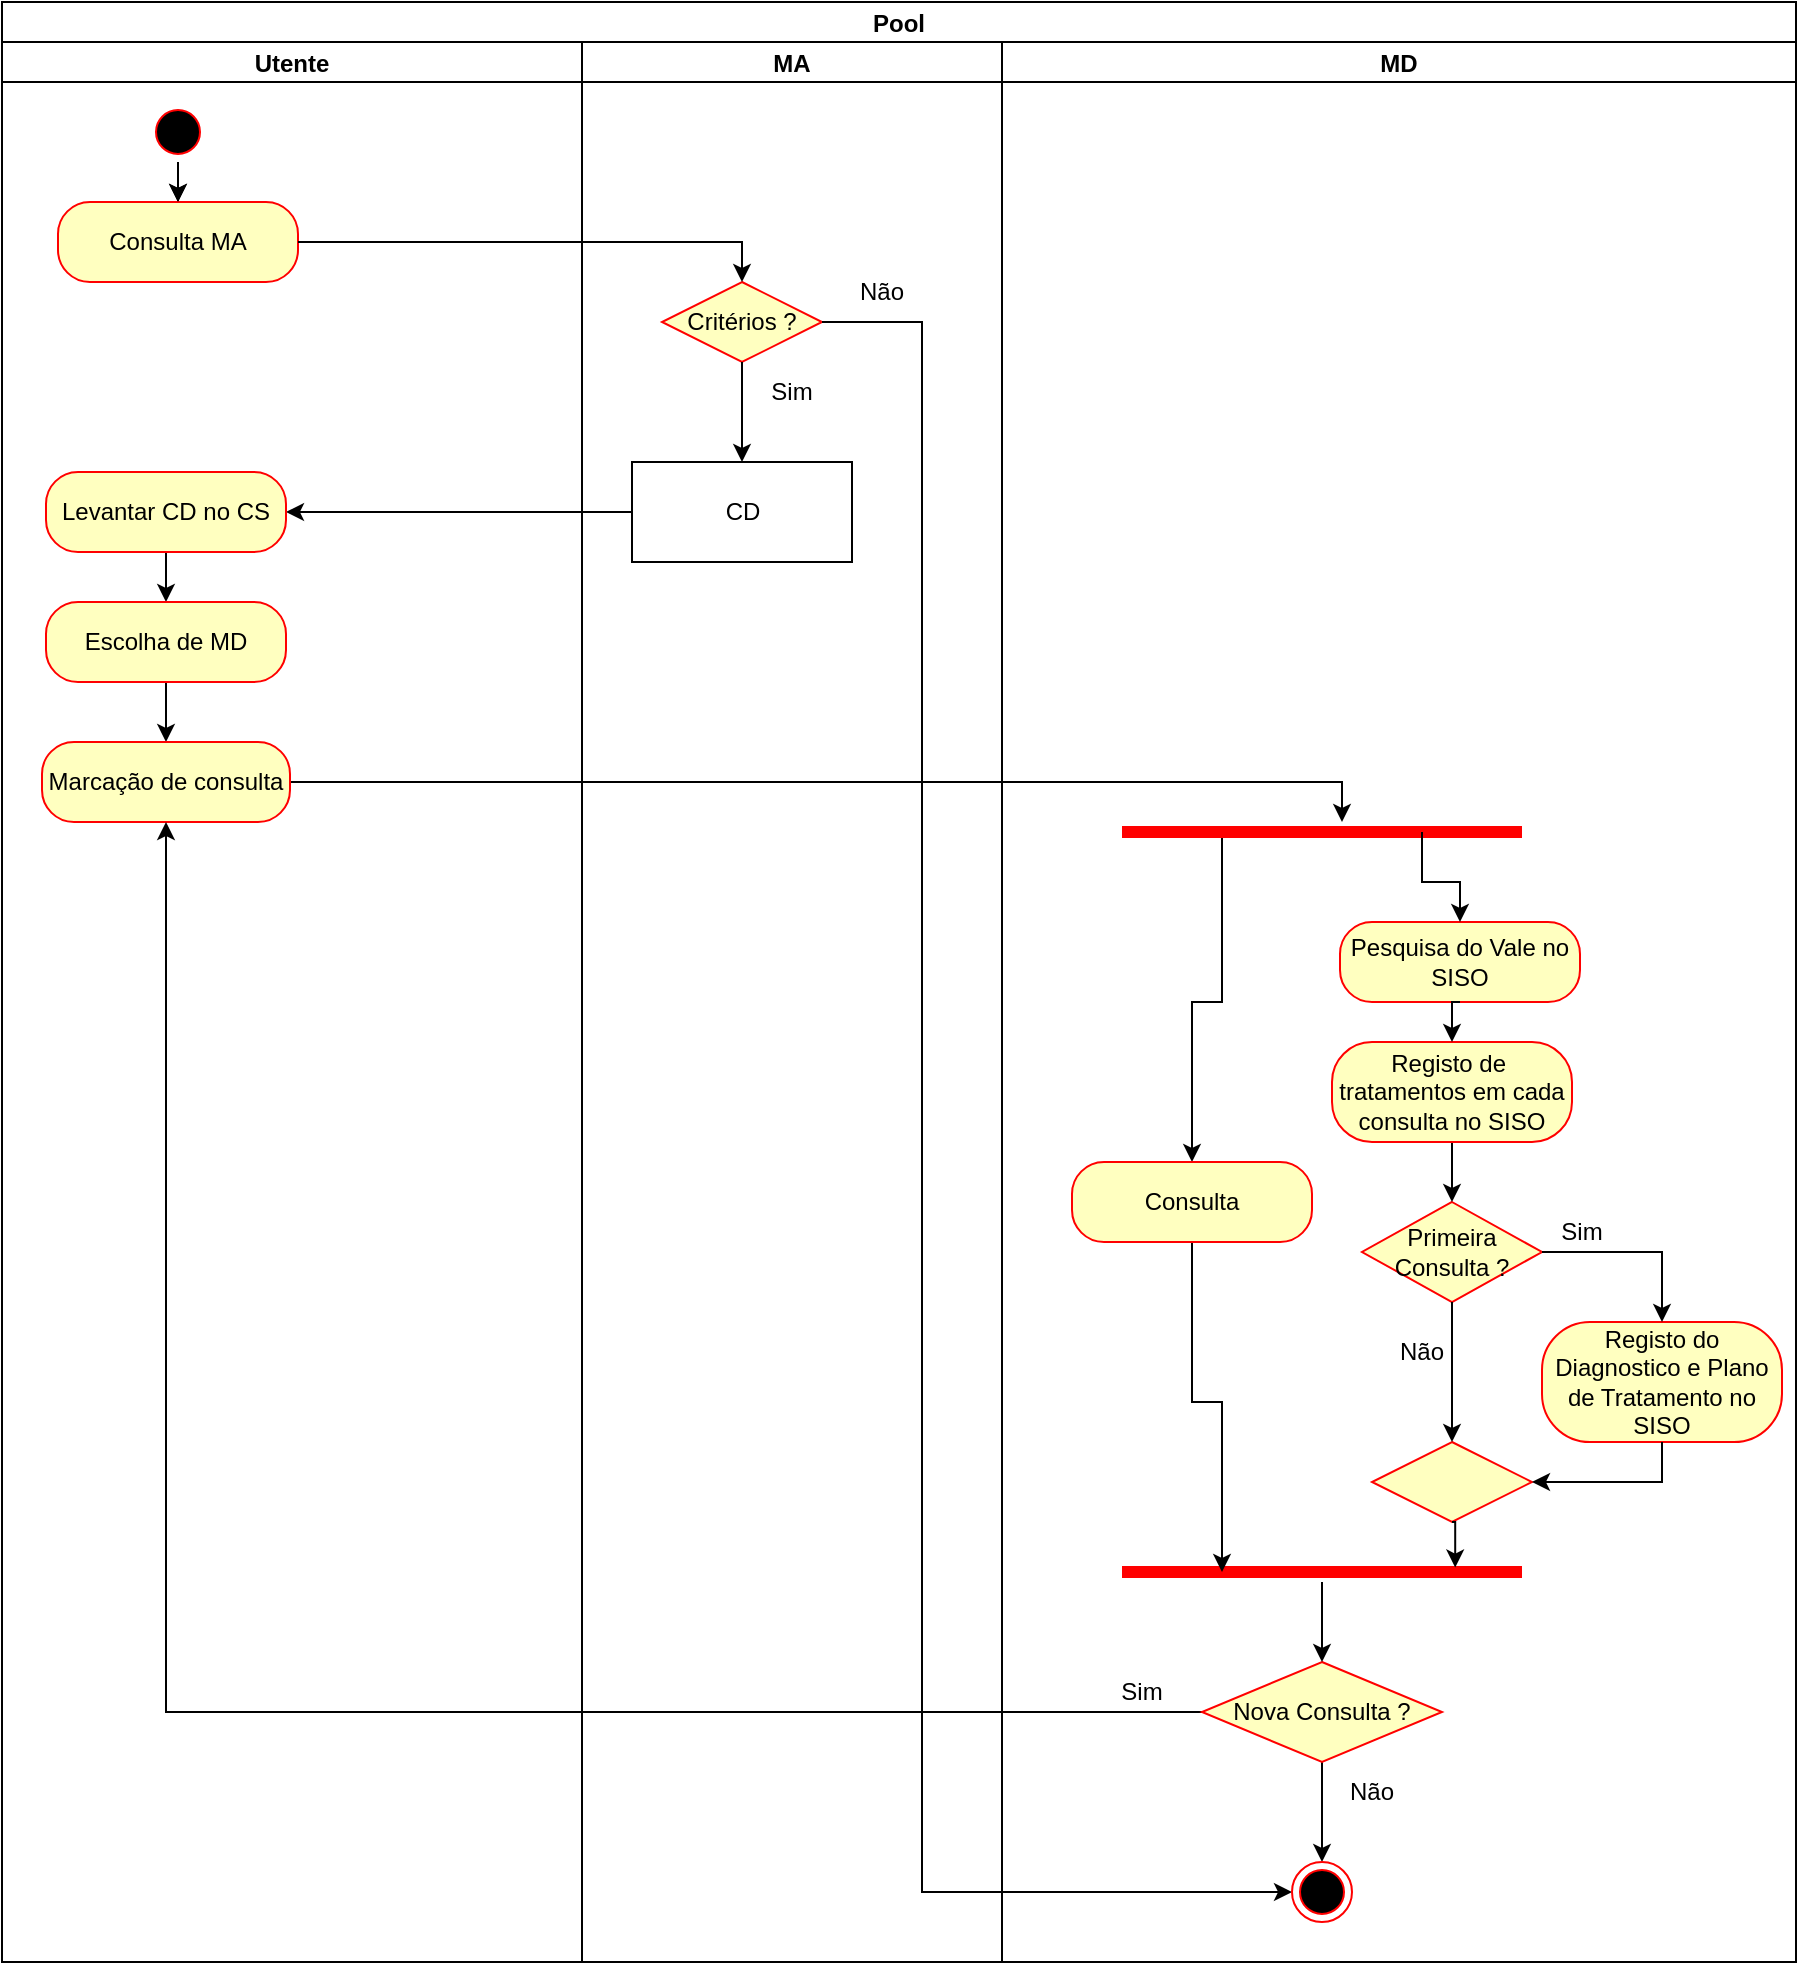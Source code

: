 <mxfile version="17.0.0" type="github" pages="2">
  <diagram id="enNiBLfIJg5sqgtFrb1T" name="ex1_2">
    <mxGraphModel dx="1718" dy="949" grid="1" gridSize="10" guides="1" tooltips="1" connect="1" arrows="1" fold="1" page="1" pageScale="1" pageWidth="827" pageHeight="1169" math="0" shadow="0">
      <root>
        <mxCell id="0" />
        <mxCell id="1" parent="0" />
        <mxCell id="flkErL7YkCr-jG7O8vwP-11" value="" style="edgeStyle=orthogonalEdgeStyle;rounded=0;orthogonalLoop=1;jettySize=auto;html=1;" parent="1" source="flkErL7YkCr-jG7O8vwP-8" target="flkErL7YkCr-jG7O8vwP-9" edge="1">
          <mxGeometry relative="1" as="geometry" />
        </mxCell>
        <mxCell id="flkErL7YkCr-jG7O8vwP-40" style="edgeStyle=orthogonalEdgeStyle;rounded=0;orthogonalLoop=1;jettySize=auto;html=1;exitX=0.5;exitY=1;exitDx=0;exitDy=0;entryX=0.5;entryY=0;entryDx=0;entryDy=0;" parent="1" source="flkErL7YkCr-jG7O8vwP-9" target="flkErL7YkCr-jG7O8vwP-12" edge="1">
          <mxGeometry relative="1" as="geometry" />
        </mxCell>
        <mxCell id="flkErL7YkCr-jG7O8vwP-9" value="Levantar CD no CS" style="rounded=1;whiteSpace=wrap;html=1;arcSize=40;fontColor=#000000;fillColor=#ffffc0;strokeColor=#ff0000;" parent="1" vertex="1">
          <mxGeometry x="82" y="335" width="120" height="40" as="geometry" />
        </mxCell>
        <mxCell id="flkErL7YkCr-jG7O8vwP-42" style="edgeStyle=orthogonalEdgeStyle;rounded=0;orthogonalLoop=1;jettySize=auto;html=1;exitX=0.5;exitY=1;exitDx=0;exitDy=0;entryX=0.5;entryY=0;entryDx=0;entryDy=0;" parent="1" source="flkErL7YkCr-jG7O8vwP-12" target="flkErL7YkCr-jG7O8vwP-14" edge="1">
          <mxGeometry relative="1" as="geometry" />
        </mxCell>
        <mxCell id="flkErL7YkCr-jG7O8vwP-12" value="Escolha de MD" style="rounded=1;whiteSpace=wrap;html=1;arcSize=40;fontColor=#000000;fillColor=#ffffc0;strokeColor=#ff0000;" parent="1" vertex="1">
          <mxGeometry x="82" y="400" width="120" height="40" as="geometry" />
        </mxCell>
        <mxCell id="flkErL7YkCr-jG7O8vwP-45" style="edgeStyle=orthogonalEdgeStyle;rounded=0;orthogonalLoop=1;jettySize=auto;html=1;exitX=1;exitY=0.5;exitDx=0;exitDy=0;" parent="1" source="flkErL7YkCr-jG7O8vwP-14" target="flkErL7YkCr-jG7O8vwP-16" edge="1">
          <mxGeometry relative="1" as="geometry">
            <mxPoint x="730" y="490" as="targetPoint" />
            <Array as="points">
              <mxPoint x="730" y="490" />
            </Array>
          </mxGeometry>
        </mxCell>
        <mxCell id="flkErL7YkCr-jG7O8vwP-14" value="Marcação de consulta" style="rounded=1;whiteSpace=wrap;html=1;arcSize=40;fontColor=#000000;fillColor=#ffffc0;strokeColor=#ff0000;" parent="1" vertex="1">
          <mxGeometry x="80" y="470" width="124" height="40" as="geometry" />
        </mxCell>
        <mxCell id="flkErL7YkCr-jG7O8vwP-69" style="edgeStyle=orthogonalEdgeStyle;rounded=0;orthogonalLoop=1;jettySize=auto;html=1;exitX=0;exitY=0.5;exitDx=0;exitDy=0;entryX=0.5;entryY=1;entryDx=0;entryDy=0;" parent="1" source="flkErL7YkCr-jG7O8vwP-62" target="flkErL7YkCr-jG7O8vwP-14" edge="1">
          <mxGeometry relative="1" as="geometry" />
        </mxCell>
        <mxCell id="flkErL7YkCr-jG7O8vwP-75" value="Pool" style="swimlane;childLayout=stackLayout;resizeParent=1;resizeParentMax=0;startSize=20;" parent="1" vertex="1">
          <mxGeometry x="60" y="100" width="897" height="980" as="geometry">
            <mxRectangle x="60" y="100" width="60" height="20" as="alternateBounds" />
          </mxGeometry>
        </mxCell>
        <mxCell id="flkErL7YkCr-jG7O8vwP-76" value="Utente" style="swimlane;startSize=20;" parent="flkErL7YkCr-jG7O8vwP-75" vertex="1">
          <mxGeometry y="20" width="290" height="960" as="geometry" />
        </mxCell>
        <mxCell id="flkErL7YkCr-jG7O8vwP-90" value="" style="edgeStyle=orthogonalEdgeStyle;rounded=0;orthogonalLoop=1;jettySize=auto;html=1;" parent="flkErL7YkCr-jG7O8vwP-76" source="flkErL7YkCr-jG7O8vwP-1" target="flkErL7YkCr-jG7O8vwP-3" edge="1">
          <mxGeometry relative="1" as="geometry" />
        </mxCell>
        <mxCell id="flkErL7YkCr-jG7O8vwP-1" value="" style="ellipse;html=1;shape=startState;fillColor=#000000;strokeColor=#ff0000;" parent="flkErL7YkCr-jG7O8vwP-76" vertex="1">
          <mxGeometry x="73" y="30" width="30" height="30" as="geometry" />
        </mxCell>
        <mxCell id="flkErL7YkCr-jG7O8vwP-3" value="Consulta MA" style="rounded=1;whiteSpace=wrap;html=1;arcSize=40;fontColor=#000000;fillColor=#ffffc0;strokeColor=#ff0000;" parent="flkErL7YkCr-jG7O8vwP-76" vertex="1">
          <mxGeometry x="28" y="80" width="120" height="40" as="geometry" />
        </mxCell>
        <mxCell id="flkErL7YkCr-jG7O8vwP-87" style="edgeStyle=orthogonalEdgeStyle;rounded=0;orthogonalLoop=1;jettySize=auto;html=1;exitX=0.5;exitY=1;exitDx=0;exitDy=0;entryX=0.5;entryY=0;entryDx=0;entryDy=0;" parent="flkErL7YkCr-jG7O8vwP-76" source="flkErL7YkCr-jG7O8vwP-1" target="flkErL7YkCr-jG7O8vwP-3" edge="1">
          <mxGeometry relative="1" as="geometry" />
        </mxCell>
        <mxCell id="flkErL7YkCr-jG7O8vwP-77" value="MA" style="swimlane;startSize=20;" parent="flkErL7YkCr-jG7O8vwP-75" vertex="1">
          <mxGeometry x="290" y="20" width="210" height="960" as="geometry" />
        </mxCell>
        <mxCell id="flkErL7YkCr-jG7O8vwP-5" value="Critérios ?" style="rhombus;whiteSpace=wrap;html=1;fillColor=#ffffc0;strokeColor=#ff0000;" parent="flkErL7YkCr-jG7O8vwP-77" vertex="1">
          <mxGeometry x="40" y="120" width="80" height="40" as="geometry" />
        </mxCell>
        <mxCell id="flkErL7YkCr-jG7O8vwP-8" value="CD" style="html=1;" parent="flkErL7YkCr-jG7O8vwP-77" vertex="1">
          <mxGeometry x="25" y="210" width="110" height="50" as="geometry" />
        </mxCell>
        <mxCell id="flkErL7YkCr-jG7O8vwP-37" value="" style="edgeStyle=orthogonalEdgeStyle;rounded=0;orthogonalLoop=1;jettySize=auto;html=1;" parent="flkErL7YkCr-jG7O8vwP-77" source="flkErL7YkCr-jG7O8vwP-5" target="flkErL7YkCr-jG7O8vwP-8" edge="1">
          <mxGeometry relative="1" as="geometry" />
        </mxCell>
        <mxCell id="flkErL7YkCr-jG7O8vwP-88" value="Sim" style="text;html=1;strokeColor=none;fillColor=none;align=center;verticalAlign=middle;whiteSpace=wrap;rounded=0;" parent="flkErL7YkCr-jG7O8vwP-77" vertex="1">
          <mxGeometry x="75" y="160" width="60" height="30" as="geometry" />
        </mxCell>
        <mxCell id="flkErL7YkCr-jG7O8vwP-94" value="Não" style="text;html=1;strokeColor=none;fillColor=none;align=center;verticalAlign=middle;whiteSpace=wrap;rounded=0;" parent="flkErL7YkCr-jG7O8vwP-77" vertex="1">
          <mxGeometry x="120" y="110" width="60" height="30" as="geometry" />
        </mxCell>
        <mxCell id="flkErL7YkCr-jG7O8vwP-39" style="edgeStyle=orthogonalEdgeStyle;rounded=0;orthogonalLoop=1;jettySize=auto;html=1;exitX=1;exitY=0.5;exitDx=0;exitDy=0;entryX=0.5;entryY=0;entryDx=0;entryDy=0;" parent="flkErL7YkCr-jG7O8vwP-75" source="flkErL7YkCr-jG7O8vwP-3" target="flkErL7YkCr-jG7O8vwP-5" edge="1">
          <mxGeometry relative="1" as="geometry" />
        </mxCell>
        <mxCell id="flkErL7YkCr-jG7O8vwP-98" style="edgeStyle=orthogonalEdgeStyle;rounded=0;orthogonalLoop=1;jettySize=auto;html=1;exitX=1;exitY=0.5;exitDx=0;exitDy=0;entryX=0;entryY=0.5;entryDx=0;entryDy=0;" parent="flkErL7YkCr-jG7O8vwP-75" source="flkErL7YkCr-jG7O8vwP-5" target="flkErL7YkCr-jG7O8vwP-71" edge="1">
          <mxGeometry relative="1" as="geometry">
            <mxPoint x="695" y="945" as="targetPoint" />
            <Array as="points">
              <mxPoint x="460" y="160" />
              <mxPoint x="460" y="945" />
            </Array>
          </mxGeometry>
        </mxCell>
        <mxCell id="flkErL7YkCr-jG7O8vwP-82" value="MD" style="swimlane;startSize=20;" parent="flkErL7YkCr-jG7O8vwP-75" vertex="1">
          <mxGeometry x="500" y="20" width="397" height="960" as="geometry" />
        </mxCell>
        <mxCell id="flkErL7YkCr-jG7O8vwP-83" style="edgeStyle=orthogonalEdgeStyle;rounded=0;orthogonalLoop=1;jettySize=auto;html=1;exitX=0.25;exitY=0.5;exitDx=0;exitDy=0;exitPerimeter=0;entryX=0.5;entryY=0;entryDx=0;entryDy=0;" parent="flkErL7YkCr-jG7O8vwP-82" source="flkErL7YkCr-jG7O8vwP-16" target="flkErL7YkCr-jG7O8vwP-19" edge="1">
          <mxGeometry relative="1" as="geometry" />
        </mxCell>
        <mxCell id="flkErL7YkCr-jG7O8vwP-16" value="" style="shape=line;html=1;strokeWidth=6;strokeColor=#ff0000;" parent="flkErL7YkCr-jG7O8vwP-82" vertex="1">
          <mxGeometry x="60" y="390" width="200" height="10" as="geometry" />
        </mxCell>
        <mxCell id="flkErL7YkCr-jG7O8vwP-21" value="Primeira Consulta ?" style="rhombus;whiteSpace=wrap;html=1;fillColor=#ffffc0;strokeColor=#ff0000;" parent="flkErL7YkCr-jG7O8vwP-82" vertex="1">
          <mxGeometry x="180" y="580" width="90" height="50" as="geometry" />
        </mxCell>
        <mxCell id="flkErL7YkCr-jG7O8vwP-24" value="Pesquisa do Vale no SISO" style="rounded=1;whiteSpace=wrap;html=1;arcSize=40;fontColor=#000000;fillColor=#ffffc0;strokeColor=#ff0000;" parent="flkErL7YkCr-jG7O8vwP-82" vertex="1">
          <mxGeometry x="169" y="440" width="120" height="40" as="geometry" />
        </mxCell>
        <mxCell id="flkErL7YkCr-jG7O8vwP-48" style="edgeStyle=orthogonalEdgeStyle;rounded=0;orthogonalLoop=1;jettySize=auto;html=1;exitX=0.75;exitY=0.5;exitDx=0;exitDy=0;exitPerimeter=0;entryX=0.5;entryY=0;entryDx=0;entryDy=0;" parent="flkErL7YkCr-jG7O8vwP-82" source="flkErL7YkCr-jG7O8vwP-16" target="flkErL7YkCr-jG7O8vwP-24" edge="1">
          <mxGeometry relative="1" as="geometry" />
        </mxCell>
        <mxCell id="flkErL7YkCr-jG7O8vwP-51" style="edgeStyle=orthogonalEdgeStyle;rounded=0;orthogonalLoop=1;jettySize=auto;html=1;exitX=0.5;exitY=1;exitDx=0;exitDy=0;entryX=0.5;entryY=0;entryDx=0;entryDy=0;" parent="flkErL7YkCr-jG7O8vwP-82" source="flkErL7YkCr-jG7O8vwP-28" target="flkErL7YkCr-jG7O8vwP-21" edge="1">
          <mxGeometry relative="1" as="geometry" />
        </mxCell>
        <mxCell id="flkErL7YkCr-jG7O8vwP-28" value="Registo de&amp;nbsp; tratamentos em cada consulta no SISO" style="rounded=1;whiteSpace=wrap;html=1;arcSize=40;fontColor=#000000;fillColor=#ffffc0;strokeColor=#ff0000;" parent="flkErL7YkCr-jG7O8vwP-82" vertex="1">
          <mxGeometry x="165" y="500" width="120" height="50" as="geometry" />
        </mxCell>
        <mxCell id="flkErL7YkCr-jG7O8vwP-49" style="edgeStyle=orthogonalEdgeStyle;rounded=0;orthogonalLoop=1;jettySize=auto;html=1;exitX=0.5;exitY=1;exitDx=0;exitDy=0;entryX=0.5;entryY=0;entryDx=0;entryDy=0;" parent="flkErL7YkCr-jG7O8vwP-82" source="flkErL7YkCr-jG7O8vwP-24" target="flkErL7YkCr-jG7O8vwP-28" edge="1">
          <mxGeometry relative="1" as="geometry" />
        </mxCell>
        <mxCell id="flkErL7YkCr-jG7O8vwP-30" value="Registo do Diagnostico e Plano de Tratamento no SISO" style="rounded=1;whiteSpace=wrap;html=1;arcSize=40;fontColor=#000000;fillColor=#ffffc0;strokeColor=#ff0000;" parent="flkErL7YkCr-jG7O8vwP-82" vertex="1">
          <mxGeometry x="270" y="640" width="120" height="60" as="geometry" />
        </mxCell>
        <mxCell id="flkErL7YkCr-jG7O8vwP-55" style="edgeStyle=orthogonalEdgeStyle;rounded=0;orthogonalLoop=1;jettySize=auto;html=1;exitX=1;exitY=0.5;exitDx=0;exitDy=0;entryX=0.5;entryY=0;entryDx=0;entryDy=0;" parent="flkErL7YkCr-jG7O8vwP-82" source="flkErL7YkCr-jG7O8vwP-21" target="flkErL7YkCr-jG7O8vwP-30" edge="1">
          <mxGeometry relative="1" as="geometry" />
        </mxCell>
        <mxCell id="flkErL7YkCr-jG7O8vwP-32" value="" style="rhombus;whiteSpace=wrap;html=1;fillColor=#ffffc0;strokeColor=#ff0000;" parent="flkErL7YkCr-jG7O8vwP-82" vertex="1">
          <mxGeometry x="185" y="700" width="80" height="40" as="geometry" />
        </mxCell>
        <object label="" Não="" id="flkErL7YkCr-jG7O8vwP-52">
          <mxCell style="edgeStyle=orthogonalEdgeStyle;rounded=0;orthogonalLoop=1;jettySize=auto;exitX=0.5;exitY=1;exitDx=0;exitDy=0;entryX=0.5;entryY=0;entryDx=0;entryDy=0;html=1;" parent="flkErL7YkCr-jG7O8vwP-82" source="flkErL7YkCr-jG7O8vwP-21" target="flkErL7YkCr-jG7O8vwP-32" edge="1">
            <mxGeometry relative="1" as="geometry" />
          </mxCell>
        </object>
        <mxCell id="flkErL7YkCr-jG7O8vwP-57" style="edgeStyle=orthogonalEdgeStyle;rounded=0;orthogonalLoop=1;jettySize=auto;html=1;exitX=0.5;exitY=1;exitDx=0;exitDy=0;entryX=1;entryY=0.5;entryDx=0;entryDy=0;" parent="flkErL7YkCr-jG7O8vwP-82" source="flkErL7YkCr-jG7O8vwP-30" target="flkErL7YkCr-jG7O8vwP-32" edge="1">
          <mxGeometry relative="1" as="geometry" />
        </mxCell>
        <mxCell id="flkErL7YkCr-jG7O8vwP-53" value="Não" style="text;html=1;strokeColor=none;fillColor=none;align=center;verticalAlign=middle;whiteSpace=wrap;rounded=0;" parent="flkErL7YkCr-jG7O8vwP-82" vertex="1">
          <mxGeometry x="180" y="640" width="60" height="30" as="geometry" />
        </mxCell>
        <mxCell id="flkErL7YkCr-jG7O8vwP-56" value="Sim" style="text;html=1;strokeColor=none;fillColor=none;align=center;verticalAlign=middle;whiteSpace=wrap;rounded=0;" parent="flkErL7YkCr-jG7O8vwP-82" vertex="1">
          <mxGeometry x="260" y="580" width="60" height="30" as="geometry" />
        </mxCell>
        <mxCell id="flkErL7YkCr-jG7O8vwP-58" value="" style="shape=line;html=1;strokeWidth=6;strokeColor=#ff0000;" parent="flkErL7YkCr-jG7O8vwP-82" vertex="1">
          <mxGeometry x="60" y="760" width="200" height="10" as="geometry" />
        </mxCell>
        <mxCell id="flkErL7YkCr-jG7O8vwP-60" style="edgeStyle=orthogonalEdgeStyle;rounded=0;orthogonalLoop=1;jettySize=auto;html=1;exitX=0.5;exitY=1;exitDx=0;exitDy=0;entryX=0.833;entryY=0.276;entryDx=0;entryDy=0;entryPerimeter=0;" parent="flkErL7YkCr-jG7O8vwP-82" source="flkErL7YkCr-jG7O8vwP-32" target="flkErL7YkCr-jG7O8vwP-58" edge="1">
          <mxGeometry relative="1" as="geometry" />
        </mxCell>
        <mxCell id="flkErL7YkCr-jG7O8vwP-102" style="edgeStyle=orthogonalEdgeStyle;rounded=0;orthogonalLoop=1;jettySize=auto;html=1;exitX=0.5;exitY=1;exitDx=0;exitDy=0;entryX=0.5;entryY=0;entryDx=0;entryDy=0;" parent="flkErL7YkCr-jG7O8vwP-82" source="flkErL7YkCr-jG7O8vwP-62" target="flkErL7YkCr-jG7O8vwP-71" edge="1">
          <mxGeometry relative="1" as="geometry">
            <mxPoint x="160" y="910" as="targetPoint" />
          </mxGeometry>
        </mxCell>
        <mxCell id="flkErL7YkCr-jG7O8vwP-62" value="Nova Consulta ?" style="rhombus;whiteSpace=wrap;html=1;fillColor=#ffffc0;strokeColor=#ff0000;" parent="flkErL7YkCr-jG7O8vwP-82" vertex="1">
          <mxGeometry x="100" y="810" width="120" height="50" as="geometry" />
        </mxCell>
        <mxCell id="flkErL7YkCr-jG7O8vwP-66" value="" style="edgeStyle=orthogonalEdgeStyle;rounded=0;orthogonalLoop=1;jettySize=auto;html=1;" parent="flkErL7YkCr-jG7O8vwP-82" source="flkErL7YkCr-jG7O8vwP-58" target="flkErL7YkCr-jG7O8vwP-62" edge="1">
          <mxGeometry relative="1" as="geometry" />
        </mxCell>
        <mxCell id="flkErL7YkCr-jG7O8vwP-71" value="" style="ellipse;html=1;shape=endState;fillColor=#000000;strokeColor=#ff0000;" parent="flkErL7YkCr-jG7O8vwP-82" vertex="1">
          <mxGeometry x="145" y="910" width="30" height="30" as="geometry" />
        </mxCell>
        <mxCell id="flkErL7YkCr-jG7O8vwP-73" value="Não" style="text;html=1;strokeColor=none;fillColor=none;align=center;verticalAlign=middle;whiteSpace=wrap;rounded=0;" parent="flkErL7YkCr-jG7O8vwP-82" vertex="1">
          <mxGeometry x="155" y="860" width="60" height="30" as="geometry" />
        </mxCell>
        <mxCell id="flkErL7YkCr-jG7O8vwP-84" style="edgeStyle=orthogonalEdgeStyle;rounded=0;orthogonalLoop=1;jettySize=auto;html=1;exitX=0.5;exitY=1;exitDx=0;exitDy=0;entryX=0.25;entryY=0.5;entryDx=0;entryDy=0;entryPerimeter=0;" parent="flkErL7YkCr-jG7O8vwP-82" source="flkErL7YkCr-jG7O8vwP-19" target="flkErL7YkCr-jG7O8vwP-58" edge="1">
          <mxGeometry relative="1" as="geometry" />
        </mxCell>
        <mxCell id="flkErL7YkCr-jG7O8vwP-19" value="Consulta" style="rounded=1;whiteSpace=wrap;html=1;arcSize=40;fontColor=#000000;fillColor=#ffffc0;strokeColor=#ff0000;" parent="flkErL7YkCr-jG7O8vwP-82" vertex="1">
          <mxGeometry x="35" y="560" width="120" height="40" as="geometry" />
        </mxCell>
        <mxCell id="flkErL7YkCr-jG7O8vwP-70" value="Sim" style="text;html=1;strokeColor=none;fillColor=none;align=center;verticalAlign=middle;whiteSpace=wrap;rounded=0;" parent="flkErL7YkCr-jG7O8vwP-82" vertex="1">
          <mxGeometry x="40" y="810" width="60" height="30" as="geometry" />
        </mxCell>
      </root>
    </mxGraphModel>
  </diagram>
  <diagram id="drQ3skYYBl7UN4bwTTej" name="ex1_3">
    <mxGraphModel dx="1244" dy="587" grid="1" gridSize="10" guides="1" tooltips="1" connect="1" arrows="1" fold="1" page="1" pageScale="1" pageWidth="827" pageHeight="1169" math="0" shadow="0">
      <root>
        <mxCell id="GmzvWgwPOf0xR4j0EBqi-0" />
        <mxCell id="GmzvWgwPOf0xR4j0EBqi-1" parent="GmzvWgwPOf0xR4j0EBqi-0" />
        <mxCell id="NbL5csSl9PgMOPHOTbrk-0" value="Pool" style="swimlane;childLayout=stackLayout;resizeParent=1;resizeParentMax=0;startSize=20;strokeColor=#FF0000;fillColor=#FFF2CC;align=center;verticalAlign=middle;" vertex="1" parent="GmzvWgwPOf0xR4j0EBqi-1">
          <mxGeometry x="60" y="30" width="810" height="930" as="geometry" />
        </mxCell>
        <mxCell id="NbL5csSl9PgMOPHOTbrk-17" style="edgeStyle=orthogonalEdgeStyle;rounded=0;orthogonalLoop=1;jettySize=auto;html=1;exitX=1;exitY=0.5;exitDx=0;exitDy=0;entryX=0;entryY=0.5;entryDx=0;entryDy=0;" edge="1" parent="NbL5csSl9PgMOPHOTbrk-0" source="NbL5csSl9PgMOPHOTbrk-11" target="NbL5csSl9PgMOPHOTbrk-16">
          <mxGeometry relative="1" as="geometry" />
        </mxCell>
        <mxCell id="NbL5csSl9PgMOPHOTbrk-1" value="Médico" style="swimlane;startSize=20;strokeColor=#FF0000;fillColor=#FFF2CC;" vertex="1" parent="NbL5csSl9PgMOPHOTbrk-0">
          <mxGeometry y="20" width="220" height="910" as="geometry" />
        </mxCell>
        <mxCell id="NbL5csSl9PgMOPHOTbrk-7" value="" style="edgeStyle=orthogonalEdgeStyle;rounded=0;orthogonalLoop=1;jettySize=auto;html=1;" edge="1" parent="NbL5csSl9PgMOPHOTbrk-1" target="NbL5csSl9PgMOPHOTbrk-6">
          <mxGeometry relative="1" as="geometry">
            <mxPoint x="79.25" y="70" as="sourcePoint" />
          </mxGeometry>
        </mxCell>
        <mxCell id="NbL5csSl9PgMOPHOTbrk-5" value="" style="ellipse;fillColor=#000000;strokeColor=none;" vertex="1" parent="NbL5csSl9PgMOPHOTbrk-1">
          <mxGeometry x="95" y="30" width="30" height="30" as="geometry" />
        </mxCell>
        <mxCell id="NbL5csSl9PgMOPHOTbrk-10" value="" style="edgeStyle=orthogonalEdgeStyle;rounded=0;orthogonalLoop=1;jettySize=auto;html=1;" edge="1" parent="NbL5csSl9PgMOPHOTbrk-1" source="NbL5csSl9PgMOPHOTbrk-6" target="NbL5csSl9PgMOPHOTbrk-9">
          <mxGeometry relative="1" as="geometry" />
        </mxCell>
        <mxCell id="NbL5csSl9PgMOPHOTbrk-6" value="Preenchimento de&lt;br&gt;formulário" style="html=1;align=center;verticalAlign=middle;rounded=1;absoluteArcSize=1;arcSize=10;dashed=0;strokeColor=#FF0000;fillColor=#FFF2CC;" vertex="1" parent="NbL5csSl9PgMOPHOTbrk-1">
          <mxGeometry x="21.75" y="90" width="115" height="40" as="geometry" />
        </mxCell>
        <mxCell id="NbL5csSl9PgMOPHOTbrk-9" value="Dados do Médico" style="html=1;strokeColor=#FF0000;fillColor=#FFF2CC;verticalAlign=middle;" vertex="1" parent="NbL5csSl9PgMOPHOTbrk-1">
          <mxGeometry x="21.75" y="160" width="115" height="40" as="geometry" />
        </mxCell>
        <mxCell id="NbL5csSl9PgMOPHOTbrk-37" value="Entrada no sistema" style="html=1;align=center;verticalAlign=middle;rounded=1;absoluteArcSize=1;arcSize=10;dashed=0;fontSize=12;strokeColor=#FF0000;fillColor=#FFF2CC;" vertex="1" parent="NbL5csSl9PgMOPHOTbrk-1">
          <mxGeometry x="22.25" y="220" width="117" height="40" as="geometry" />
        </mxCell>
        <mxCell id="_6ze0SiyMvSnPd6XlcF5-1" value="" style="edgeStyle=orthogonalEdgeStyle;rounded=0;orthogonalLoop=1;jettySize=auto;html=1;fontSize=12;" edge="1" parent="NbL5csSl9PgMOPHOTbrk-1" source="NbL5csSl9PgMOPHOTbrk-39" target="_6ze0SiyMvSnPd6XlcF5-0">
          <mxGeometry relative="1" as="geometry" />
        </mxCell>
        <mxCell id="NbL5csSl9PgMOPHOTbrk-39" value="Pedido de adesão&lt;br&gt;de clínica" style="html=1;align=center;verticalAlign=middle;rounded=1;absoluteArcSize=1;arcSize=10;dashed=0;fontSize=12;strokeColor=#FF0000;fillColor=#FFF2CC;" vertex="1" parent="NbL5csSl9PgMOPHOTbrk-1">
          <mxGeometry x="22.25" y="290" width="117" height="40" as="geometry" />
        </mxCell>
        <mxCell id="NbL5csSl9PgMOPHOTbrk-40" value="" style="edgeStyle=orthogonalEdgeStyle;rounded=0;orthogonalLoop=1;jettySize=auto;html=1;fontSize=12;" edge="1" parent="NbL5csSl9PgMOPHOTbrk-1" source="NbL5csSl9PgMOPHOTbrk-37" target="NbL5csSl9PgMOPHOTbrk-39">
          <mxGeometry relative="1" as="geometry" />
        </mxCell>
        <mxCell id="_6ze0SiyMvSnPd6XlcF5-0" value="Habilitações da&lt;br&gt;Clínica" style="html=1;fontSize=12;strokeColor=#FF0000;fillColor=#FFF2CC;" vertex="1" parent="NbL5csSl9PgMOPHOTbrk-1">
          <mxGeometry x="25.75" y="360" width="110" height="40" as="geometry" />
        </mxCell>
        <mxCell id="_6ze0SiyMvSnPd6XlcF5-35" value="" style="edgeStyle=orthogonalEdgeStyle;rounded=0;orthogonalLoop=1;jettySize=auto;html=1;fontSize=12;" edge="1" parent="NbL5csSl9PgMOPHOTbrk-1" source="_6ze0SiyMvSnPd6XlcF5-30" target="_6ze0SiyMvSnPd6XlcF5-33">
          <mxGeometry relative="1" as="geometry" />
        </mxCell>
        <mxCell id="_6ze0SiyMvSnPd6XlcF5-30" value="Confirmação" style="html=1;shape=mxgraph.infographic.ribbonSimple;notch1=12;notch2=0;align=center;verticalAlign=middle;fontSize=14;fontStyle=0;flipH=1;fillColor=#FFFFFF;strokeColor=#FF0000;" vertex="1" parent="NbL5csSl9PgMOPHOTbrk-1">
          <mxGeometry x="23.25" y="430" width="115" height="40" as="geometry" />
        </mxCell>
        <mxCell id="_6ze0SiyMvSnPd6XlcF5-39" value="" style="edgeStyle=orthogonalEdgeStyle;rounded=0;orthogonalLoop=1;jettySize=auto;html=1;fontSize=12;" edge="1" parent="NbL5csSl9PgMOPHOTbrk-1" source="_6ze0SiyMvSnPd6XlcF5-33" target="_6ze0SiyMvSnPd6XlcF5-36">
          <mxGeometry relative="1" as="geometry" />
        </mxCell>
        <mxCell id="_6ze0SiyMvSnPd6XlcF5-33" value="Aceitar condições&lt;br&gt;de acesso + imprimir DC" style="html=1;align=center;verticalAlign=top;rounded=1;absoluteArcSize=1;arcSize=10;dashed=0;fontSize=12;strokeColor=#FF0000;fillColor=#FFF2CC;" vertex="1" parent="NbL5csSl9PgMOPHOTbrk-1">
          <mxGeometry x="10" y="505" width="141.5" height="40" as="geometry" />
        </mxCell>
        <mxCell id="_6ze0SiyMvSnPd6XlcF5-44" value="" style="edgeStyle=orthogonalEdgeStyle;rounded=0;orthogonalLoop=1;jettySize=auto;html=1;fontSize=12;" edge="1" parent="NbL5csSl9PgMOPHOTbrk-1" source="_6ze0SiyMvSnPd6XlcF5-36" target="_6ze0SiyMvSnPd6XlcF5-43">
          <mxGeometry relative="1" as="geometry" />
        </mxCell>
        <mxCell id="_6ze0SiyMvSnPd6XlcF5-36" value="Assinatura da DC" style="html=1;align=center;verticalAlign=middle;rounded=1;absoluteArcSize=1;arcSize=10;dashed=0;fontSize=12;strokeColor=#FF0000;fillColor=#FFF2CC;" vertex="1" parent="NbL5csSl9PgMOPHOTbrk-1">
          <mxGeometry x="26.5" y="570" width="108.5" height="40" as="geometry" />
        </mxCell>
        <mxCell id="_6ze0SiyMvSnPd6XlcF5-42" value="" style="edgeStyle=orthogonalEdgeStyle;rounded=0;orthogonalLoop=1;jettySize=auto;html=1;fontSize=12;exitX=0.5;exitY=0.5;exitDx=0;exitDy=0;exitPerimeter=0;" edge="1" parent="NbL5csSl9PgMOPHOTbrk-1" source="_6ze0SiyMvSnPd6XlcF5-40" target="_6ze0SiyMvSnPd6XlcF5-36">
          <mxGeometry relative="1" as="geometry">
            <mxPoint x="170" y="590" as="sourcePoint" />
          </mxGeometry>
        </mxCell>
        <mxCell id="_6ze0SiyMvSnPd6XlcF5-40" value="Diretor&lt;br&gt;Clínica" style="shape=umlActor;verticalLabelPosition=bottom;verticalAlign=top;html=1;fontSize=12;strokeColor=#FF0000;fillColor=#FFF2CC;" vertex="1" parent="NbL5csSl9PgMOPHOTbrk-1">
          <mxGeometry x="180" y="560" width="30" height="60" as="geometry" />
        </mxCell>
        <mxCell id="_6ze0SiyMvSnPd6XlcF5-43" value="Declaração&lt;br&gt;assinada" style="html=1;fontSize=12;strokeColor=#FF0000;fillColor=#FFF2CC;" vertex="1" parent="NbL5csSl9PgMOPHOTbrk-1">
          <mxGeometry x="25.75" y="670" width="110" height="40" as="geometry" />
        </mxCell>
        <mxCell id="NbL5csSl9PgMOPHOTbrk-2" value="ARS" style="swimlane;startSize=20;strokeColor=#FF0000;fillColor=#FFF2CC;verticalAlign=middle;" vertex="1" parent="NbL5csSl9PgMOPHOTbrk-0">
          <mxGeometry x="220" y="20" width="220" height="910" as="geometry" />
        </mxCell>
        <mxCell id="NbL5csSl9PgMOPHOTbrk-11" value="Envio de dados para OMS" style="rounded=1;whiteSpace=wrap;html=1;fillColor=#FFF2CC;strokeColor=#FF0000;verticalAlign=middle;" vertex="1" parent="NbL5csSl9PgMOPHOTbrk-2">
          <mxGeometry x="50" y="30" width="120" height="40" as="geometry" />
        </mxCell>
        <mxCell id="_6ze0SiyMvSnPd6XlcF5-6" value="Pedido da informação&lt;br&gt;constante no regulador" style="html=1;align=center;verticalAlign=top;rounded=1;absoluteArcSize=1;arcSize=10;dashed=0;fontSize=12;strokeColor=#FF0000;fillColor=#FFF2CC;" vertex="1" parent="NbL5csSl9PgMOPHOTbrk-2">
          <mxGeometry x="40" y="250" width="140" height="40" as="geometry" />
        </mxCell>
        <mxCell id="_6ze0SiyMvSnPd6XlcF5-22" value="" style="edgeStyle=orthogonalEdgeStyle;rounded=0;orthogonalLoop=1;jettySize=auto;html=1;fontSize=12;" edge="1" parent="NbL5csSl9PgMOPHOTbrk-2" source="_6ze0SiyMvSnPd6XlcF5-19" target="_6ze0SiyMvSnPd6XlcF5-21">
          <mxGeometry relative="1" as="geometry" />
        </mxCell>
        <mxCell id="_6ze0SiyMvSnPd6XlcF5-19" value="Verificação dos dados" style="whiteSpace=wrap;html=1;verticalAlign=middle;fillColor=#FFF2CC;strokeColor=#FF0000;rounded=1;arcSize=10;dashed=0;" vertex="1" parent="NbL5csSl9PgMOPHOTbrk-2">
          <mxGeometry x="40" y="310" width="140" height="40" as="geometry" />
        </mxCell>
        <mxCell id="_6ze0SiyMvSnPd6XlcF5-29" style="edgeStyle=orthogonalEdgeStyle;rounded=0;orthogonalLoop=1;jettySize=auto;html=1;exitX=0.5;exitY=1;exitDx=0;exitDy=0;entryX=0;entryY=0;entryDx=40;entryDy=0;entryPerimeter=0;fontSize=12;" edge="1" parent="NbL5csSl9PgMOPHOTbrk-2" source="_6ze0SiyMvSnPd6XlcF5-21" target="_6ze0SiyMvSnPd6XlcF5-25">
          <mxGeometry relative="1" as="geometry" />
        </mxCell>
        <mxCell id="_6ze0SiyMvSnPd6XlcF5-53" style="edgeStyle=orthogonalEdgeStyle;rounded=0;orthogonalLoop=1;jettySize=auto;html=1;exitX=1;exitY=0.5;exitDx=0;exitDy=0;entryX=1;entryY=0;entryDx=0;entryDy=0;fontSize=12;" edge="1" parent="NbL5csSl9PgMOPHOTbrk-2" source="_6ze0SiyMvSnPd6XlcF5-21" target="_6ze0SiyMvSnPd6XlcF5-51">
          <mxGeometry relative="1" as="geometry">
            <Array as="points">
              <mxPoint x="200" y="395" />
              <mxPoint x="200" y="874" />
            </Array>
          </mxGeometry>
        </mxCell>
        <mxCell id="_6ze0SiyMvSnPd6XlcF5-21" value="Válidos ?" style="rhombus;strokeColor=#FF0000;fillColor=#FFF2CC;verticalAlign=middle;" vertex="1" parent="NbL5csSl9PgMOPHOTbrk-2">
          <mxGeometry x="72.5" y="380" width="75" height="30" as="geometry" />
        </mxCell>
        <mxCell id="_6ze0SiyMvSnPd6XlcF5-25" value="Aprovado" style="html=1;shape=mxgraph.infographic.ribbonSimple;notch1=0;notch2=20;align=center;verticalAlign=middle;fontSize=14;fontStyle=0;fillColor=#FFFFFF;strokeColor=#FF0000;" vertex="1" parent="NbL5csSl9PgMOPHOTbrk-2">
          <mxGeometry x="70" y="450" width="80" height="40" as="geometry" />
        </mxCell>
        <mxCell id="_6ze0SiyMvSnPd6XlcF5-27" value="Sim" style="text;html=1;strokeColor=none;fillColor=none;align=center;verticalAlign=middle;whiteSpace=wrap;rounded=0;fontSize=12;" vertex="1" parent="NbL5csSl9PgMOPHOTbrk-2">
          <mxGeometry x="50" y="410" width="60" height="30" as="geometry" />
        </mxCell>
        <mxCell id="_6ze0SiyMvSnPd6XlcF5-45" value="Validação da Clínica" style="html=1;align=center;verticalAlign=middle;rounded=1;absoluteArcSize=1;arcSize=10;dashed=0;fontSize=12;strokeColor=#FF0000;fillColor=#FFF2CC;" vertex="1" parent="NbL5csSl9PgMOPHOTbrk-2">
          <mxGeometry x="40" y="660" width="140" height="40" as="geometry" />
        </mxCell>
        <mxCell id="_6ze0SiyMvSnPd6XlcF5-57" style="edgeStyle=orthogonalEdgeStyle;rounded=0;orthogonalLoop=1;jettySize=auto;html=1;exitX=0;exitY=0.5;exitDx=0;exitDy=0;entryX=0;entryY=0.5;entryDx=0;entryDy=0;fontSize=12;" edge="1" parent="NbL5csSl9PgMOPHOTbrk-2" source="_6ze0SiyMvSnPd6XlcF5-47" target="_6ze0SiyMvSnPd6XlcF5-51">
          <mxGeometry relative="1" as="geometry">
            <Array as="points">
              <mxPoint x="30" y="745" />
              <mxPoint x="30" y="885" />
            </Array>
          </mxGeometry>
        </mxCell>
        <mxCell id="_6ze0SiyMvSnPd6XlcF5-47" value="Válidos ?" style="rhombus;whiteSpace=wrap;html=1;fillColor=#FFF2CC;strokeColor=#FF0000;rounded=1;arcSize=0;dashed=0;verticalAlign=middle;" vertex="1" parent="NbL5csSl9PgMOPHOTbrk-2">
          <mxGeometry x="70" y="730" width="80" height="30" as="geometry" />
        </mxCell>
        <mxCell id="_6ze0SiyMvSnPd6XlcF5-48" value="" style="edgeStyle=orthogonalEdgeStyle;rounded=0;orthogonalLoop=1;jettySize=auto;html=1;fontSize=12;" edge="1" parent="NbL5csSl9PgMOPHOTbrk-2" source="_6ze0SiyMvSnPd6XlcF5-45" target="_6ze0SiyMvSnPd6XlcF5-47">
          <mxGeometry relative="1" as="geometry" />
        </mxCell>
        <mxCell id="_6ze0SiyMvSnPd6XlcF5-52" value="" style="edgeStyle=orthogonalEdgeStyle;rounded=0;orthogonalLoop=1;jettySize=auto;html=1;fontSize=12;" edge="1" parent="NbL5csSl9PgMOPHOTbrk-2" source="_6ze0SiyMvSnPd6XlcF5-49" target="_6ze0SiyMvSnPd6XlcF5-51">
          <mxGeometry relative="1" as="geometry" />
        </mxCell>
        <mxCell id="_6ze0SiyMvSnPd6XlcF5-49" value="Clínica adicionada&lt;br&gt;à listagem pública" style="whiteSpace=wrap;html=1;fillColor=#FFF2CC;strokeColor=#FF0000;rounded=1;arcSize=19;dashed=0;" vertex="1" parent="NbL5csSl9PgMOPHOTbrk-2">
          <mxGeometry x="50" y="800" width="120" height="45" as="geometry" />
        </mxCell>
        <mxCell id="_6ze0SiyMvSnPd6XlcF5-50" value="" style="edgeStyle=orthogonalEdgeStyle;rounded=0;orthogonalLoop=1;jettySize=auto;html=1;fontSize=12;" edge="1" parent="NbL5csSl9PgMOPHOTbrk-2" source="_6ze0SiyMvSnPd6XlcF5-47" target="_6ze0SiyMvSnPd6XlcF5-49">
          <mxGeometry relative="1" as="geometry" />
        </mxCell>
        <mxCell id="_6ze0SiyMvSnPd6XlcF5-51" value="" style="ellipse;html=1;shape=endState;fillColor=#000000;strokeColor=#000000;fontSize=12;" vertex="1" parent="NbL5csSl9PgMOPHOTbrk-2">
          <mxGeometry x="95" y="870" width="30" height="30" as="geometry" />
        </mxCell>
        <mxCell id="_6ze0SiyMvSnPd6XlcF5-56" value="Não" style="text;html=1;strokeColor=none;fillColor=none;align=center;verticalAlign=middle;whiteSpace=wrap;rounded=0;fontSize=12;" vertex="1" parent="NbL5csSl9PgMOPHOTbrk-2">
          <mxGeometry x="147.5" y="370" width="60" height="30" as="geometry" />
        </mxCell>
        <mxCell id="_6ze0SiyMvSnPd6XlcF5-58" value="Não" style="text;html=1;strokeColor=none;fillColor=none;align=center;verticalAlign=middle;whiteSpace=wrap;rounded=0;fontSize=12;" vertex="1" parent="NbL5csSl9PgMOPHOTbrk-2">
          <mxGeometry x="20" y="720" width="60" height="30" as="geometry" />
        </mxCell>
        <mxCell id="_6ze0SiyMvSnPd6XlcF5-59" value="Sim" style="text;html=1;strokeColor=none;fillColor=none;align=center;verticalAlign=middle;whiteSpace=wrap;rounded=0;fontSize=12;" vertex="1" parent="NbL5csSl9PgMOPHOTbrk-2">
          <mxGeometry x="95" y="760" width="60" height="30" as="geometry" />
        </mxCell>
        <mxCell id="NbL5csSl9PgMOPHOTbrk-3" value="OMD" style="swimlane;startSize=20;strokeColor=#FF0000;fillColor=#FFF2CC;" vertex="1" parent="NbL5csSl9PgMOPHOTbrk-0">
          <mxGeometry x="440" y="20" width="180" height="910" as="geometry">
            <mxRectangle x="440" y="20" width="30" height="470" as="alternateBounds" />
          </mxGeometry>
        </mxCell>
        <mxCell id="NbL5csSl9PgMOPHOTbrk-22" value="" style="edgeStyle=orthogonalEdgeStyle;rounded=0;orthogonalLoop=1;jettySize=auto;html=1;" edge="1" parent="NbL5csSl9PgMOPHOTbrk-3" source="NbL5csSl9PgMOPHOTbrk-16" target="NbL5csSl9PgMOPHOTbrk-18">
          <mxGeometry relative="1" as="geometry" />
        </mxCell>
        <mxCell id="NbL5csSl9PgMOPHOTbrk-16" value="Validação de&lt;br&gt;habilitação" style="html=1;align=center;verticalAlign=middle;rounded=1;absoluteArcSize=1;arcSize=10;dashed=0;strokeColor=#FF0000;fillColor=#FFF2CC;" vertex="1" parent="NbL5csSl9PgMOPHOTbrk-3">
          <mxGeometry x="20" y="30" width="140" height="40" as="geometry" />
        </mxCell>
        <mxCell id="NbL5csSl9PgMOPHOTbrk-36" value="" style="edgeStyle=orthogonalEdgeStyle;rounded=0;orthogonalLoop=1;jettySize=auto;html=1;fontSize=12;" edge="1" parent="NbL5csSl9PgMOPHOTbrk-3" source="NbL5csSl9PgMOPHOTbrk-18" target="NbL5csSl9PgMOPHOTbrk-35">
          <mxGeometry relative="1" as="geometry" />
        </mxCell>
        <mxCell id="NbL5csSl9PgMOPHOTbrk-18" value="Válidos ?" style="rhombus;strokeColor=#FF0000;fillColor=#FFF2CC;verticalAlign=middle;" vertex="1" parent="NbL5csSl9PgMOPHOTbrk-3">
          <mxGeometry x="52.5" y="90" width="75" height="30" as="geometry" />
        </mxCell>
        <mxCell id="NbL5csSl9PgMOPHOTbrk-35" value="Credenciais" style="html=1;fontSize=12;strokeColor=#FF0000;fillColor=#FFF2CC;verticalAlign=middle;" vertex="1" parent="NbL5csSl9PgMOPHOTbrk-3">
          <mxGeometry x="40" y="160" width="100" height="40" as="geometry" />
        </mxCell>
        <mxCell id="NbL5csSl9PgMOPHOTbrk-41" value="Sim" style="text;html=1;strokeColor=none;fillColor=none;align=center;verticalAlign=middle;whiteSpace=wrap;rounded=0;fontSize=12;" vertex="1" parent="NbL5csSl9PgMOPHOTbrk-3">
          <mxGeometry x="40" y="120" width="60" height="30" as="geometry" />
        </mxCell>
        <mxCell id="_6ze0SiyMvSnPd6XlcF5-55" value="Não" style="text;html=1;strokeColor=none;fillColor=none;align=center;verticalAlign=middle;whiteSpace=wrap;rounded=0;fontSize=12;" vertex="1" parent="NbL5csSl9PgMOPHOTbrk-3">
          <mxGeometry x="110" y="80" width="60" height="30" as="geometry" />
        </mxCell>
        <mxCell id="NbL5csSl9PgMOPHOTbrk-30" style="edgeStyle=orthogonalEdgeStyle;rounded=0;orthogonalLoop=1;jettySize=auto;html=1;exitX=1;exitY=0.5;exitDx=0;exitDy=0;entryX=0;entryY=0.5;entryDx=0;entryDy=0;fontSize=12;" edge="1" parent="NbL5csSl9PgMOPHOTbrk-0" source="NbL5csSl9PgMOPHOTbrk-9" target="NbL5csSl9PgMOPHOTbrk-11">
          <mxGeometry relative="1" as="geometry">
            <mxPoint x="141.25" y="245" as="sourcePoint" />
            <Array as="points">
              <mxPoint x="180" y="200" />
              <mxPoint x="180" y="70" />
            </Array>
          </mxGeometry>
        </mxCell>
        <mxCell id="NbL5csSl9PgMOPHOTbrk-38" style="edgeStyle=orthogonalEdgeStyle;rounded=0;orthogonalLoop=1;jettySize=auto;html=1;exitX=0;exitY=0.5;exitDx=0;exitDy=0;entryX=1;entryY=0.5;entryDx=0;entryDy=0;fontSize=12;" edge="1" parent="NbL5csSl9PgMOPHOTbrk-0" source="NbL5csSl9PgMOPHOTbrk-35" target="NbL5csSl9PgMOPHOTbrk-37">
          <mxGeometry relative="1" as="geometry" />
        </mxCell>
        <mxCell id="_6ze0SiyMvSnPd6XlcF5-7" style="edgeStyle=orthogonalEdgeStyle;rounded=0;orthogonalLoop=1;jettySize=auto;html=1;exitX=1;exitY=0.5;exitDx=0;exitDy=0;entryX=0;entryY=0.5;entryDx=0;entryDy=0;fontSize=12;" edge="1" parent="NbL5csSl9PgMOPHOTbrk-0" source="_6ze0SiyMvSnPd6XlcF5-0" target="_6ze0SiyMvSnPd6XlcF5-6">
          <mxGeometry relative="1" as="geometry">
            <Array as="points">
              <mxPoint x="136" y="390" />
              <mxPoint x="180" y="390" />
              <mxPoint x="180" y="290" />
            </Array>
          </mxGeometry>
        </mxCell>
        <mxCell id="_6ze0SiyMvSnPd6XlcF5-16" style="edgeStyle=orthogonalEdgeStyle;rounded=0;orthogonalLoop=1;jettySize=auto;html=1;exitX=1;exitY=0.5;exitDx=0;exitDy=0;entryX=0;entryY=0.5;entryDx=0;entryDy=0;fontSize=12;" edge="1" parent="NbL5csSl9PgMOPHOTbrk-0" source="_6ze0SiyMvSnPd6XlcF5-6" target="_6ze0SiyMvSnPd6XlcF5-15">
          <mxGeometry relative="1" as="geometry">
            <Array as="points">
              <mxPoint x="630" y="290" />
              <mxPoint x="630" y="70" />
            </Array>
          </mxGeometry>
        </mxCell>
        <mxCell id="_6ze0SiyMvSnPd6XlcF5-8" value="ERS" style="swimlane;startSize=20;strokeColor=#FF0000;fillColor=#FFF2CC;" vertex="1" parent="NbL5csSl9PgMOPHOTbrk-0">
          <mxGeometry x="620" y="20" width="190" height="910" as="geometry">
            <mxRectangle x="440" y="20" width="30" height="470" as="alternateBounds" />
          </mxGeometry>
        </mxCell>
        <mxCell id="_6ze0SiyMvSnPd6XlcF5-9" value="" style="edgeStyle=orthogonalEdgeStyle;rounded=0;orthogonalLoop=1;jettySize=auto;html=1;" edge="1" parent="_6ze0SiyMvSnPd6XlcF5-8" source="_6ze0SiyMvSnPd6XlcF5-10">
          <mxGeometry relative="1" as="geometry">
            <mxPoint x="130.059" y="90.024" as="targetPoint" />
          </mxGeometry>
        </mxCell>
        <mxCell id="_6ze0SiyMvSnPd6XlcF5-11" value="" style="edgeStyle=orthogonalEdgeStyle;rounded=0;orthogonalLoop=1;jettySize=auto;html=1;fontSize=12;" edge="1" parent="_6ze0SiyMvSnPd6XlcF5-8" source="_6ze0SiyMvSnPd6XlcF5-12">
          <mxGeometry relative="1" as="geometry">
            <mxPoint x="130" y="160" as="targetPoint" />
          </mxGeometry>
        </mxCell>
        <mxCell id="_6ze0SiyMvSnPd6XlcF5-18" value="" style="edgeStyle=orthogonalEdgeStyle;rounded=0;orthogonalLoop=1;jettySize=auto;html=1;fontSize=12;" edge="1" parent="_6ze0SiyMvSnPd6XlcF5-8" source="_6ze0SiyMvSnPd6XlcF5-15" target="_6ze0SiyMvSnPd6XlcF5-17">
          <mxGeometry relative="1" as="geometry" />
        </mxCell>
        <mxCell id="_6ze0SiyMvSnPd6XlcF5-15" value="Fornecimento de dados&lt;br&gt;da Cllínica" style="html=1;align=center;verticalAlign=top;rounded=1;absoluteArcSize=1;arcSize=10;dashed=0;fontSize=12;strokeColor=#FF0000;fillColor=#FFF2CC;" vertex="1" parent="_6ze0SiyMvSnPd6XlcF5-8">
          <mxGeometry x="30" y="30" width="140" height="40" as="geometry" />
        </mxCell>
        <mxCell id="_6ze0SiyMvSnPd6XlcF5-17" value="Dados da Clínica" style="whiteSpace=wrap;html=1;verticalAlign=middle;fillColor=#FFF2CC;strokeColor=#FF0000;rounded=1;arcSize=0;dashed=0;" vertex="1" parent="_6ze0SiyMvSnPd6XlcF5-8">
          <mxGeometry x="40" y="110" width="120" height="40" as="geometry" />
        </mxCell>
        <mxCell id="_6ze0SiyMvSnPd6XlcF5-20" value="" style="edgeStyle=orthogonalEdgeStyle;rounded=0;orthogonalLoop=1;jettySize=auto;html=1;fontSize=12;exitX=0.5;exitY=1;exitDx=0;exitDy=0;" edge="1" parent="NbL5csSl9PgMOPHOTbrk-0" source="_6ze0SiyMvSnPd6XlcF5-17" target="_6ze0SiyMvSnPd6XlcF5-19">
          <mxGeometry relative="1" as="geometry">
            <mxPoint x="780" y="200" as="sourcePoint" />
            <Array as="points">
              <mxPoint x="720" y="200" />
              <mxPoint x="670" y="200" />
              <mxPoint x="670" y="350" />
            </Array>
          </mxGeometry>
        </mxCell>
        <mxCell id="_6ze0SiyMvSnPd6XlcF5-32" style="edgeStyle=orthogonalEdgeStyle;rounded=0;orthogonalLoop=1;jettySize=auto;html=1;exitX=0;exitY=0;exitDx=0;exitDy=20;exitPerimeter=0;entryX=0;entryY=0;entryDx=12;entryDy=20;entryPerimeter=0;fontSize=12;" edge="1" parent="NbL5csSl9PgMOPHOTbrk-0" source="_6ze0SiyMvSnPd6XlcF5-25" target="_6ze0SiyMvSnPd6XlcF5-30">
          <mxGeometry relative="1" as="geometry">
            <Array as="points">
              <mxPoint x="180" y="490" />
              <mxPoint x="180" y="470" />
            </Array>
          </mxGeometry>
        </mxCell>
        <mxCell id="_6ze0SiyMvSnPd6XlcF5-46" style="edgeStyle=orthogonalEdgeStyle;rounded=0;orthogonalLoop=1;jettySize=auto;html=1;exitX=1;exitY=0.5;exitDx=0;exitDy=0;entryX=0;entryY=0.5;entryDx=0;entryDy=0;fontSize=12;" edge="1" parent="NbL5csSl9PgMOPHOTbrk-0" source="_6ze0SiyMvSnPd6XlcF5-43" target="_6ze0SiyMvSnPd6XlcF5-45">
          <mxGeometry relative="1" as="geometry">
            <Array as="points">
              <mxPoint x="180" y="710" />
              <mxPoint x="180" y="700" />
            </Array>
          </mxGeometry>
        </mxCell>
        <mxCell id="_6ze0SiyMvSnPd6XlcF5-54" style="edgeStyle=orthogonalEdgeStyle;rounded=0;orthogonalLoop=1;jettySize=auto;html=1;exitX=1;exitY=0.5;exitDx=0;exitDy=0;fontSize=12;entryX=1;entryY=1;entryDx=0;entryDy=0;" edge="1" parent="NbL5csSl9PgMOPHOTbrk-0" source="NbL5csSl9PgMOPHOTbrk-18" target="_6ze0SiyMvSnPd6XlcF5-51">
          <mxGeometry relative="1" as="geometry">
            <mxPoint x="390" y="910" as="targetPoint" />
            <Array as="points">
              <mxPoint x="600" y="125" />
              <mxPoint x="600" y="916" />
            </Array>
          </mxGeometry>
        </mxCell>
      </root>
    </mxGraphModel>
  </diagram>
</mxfile>

